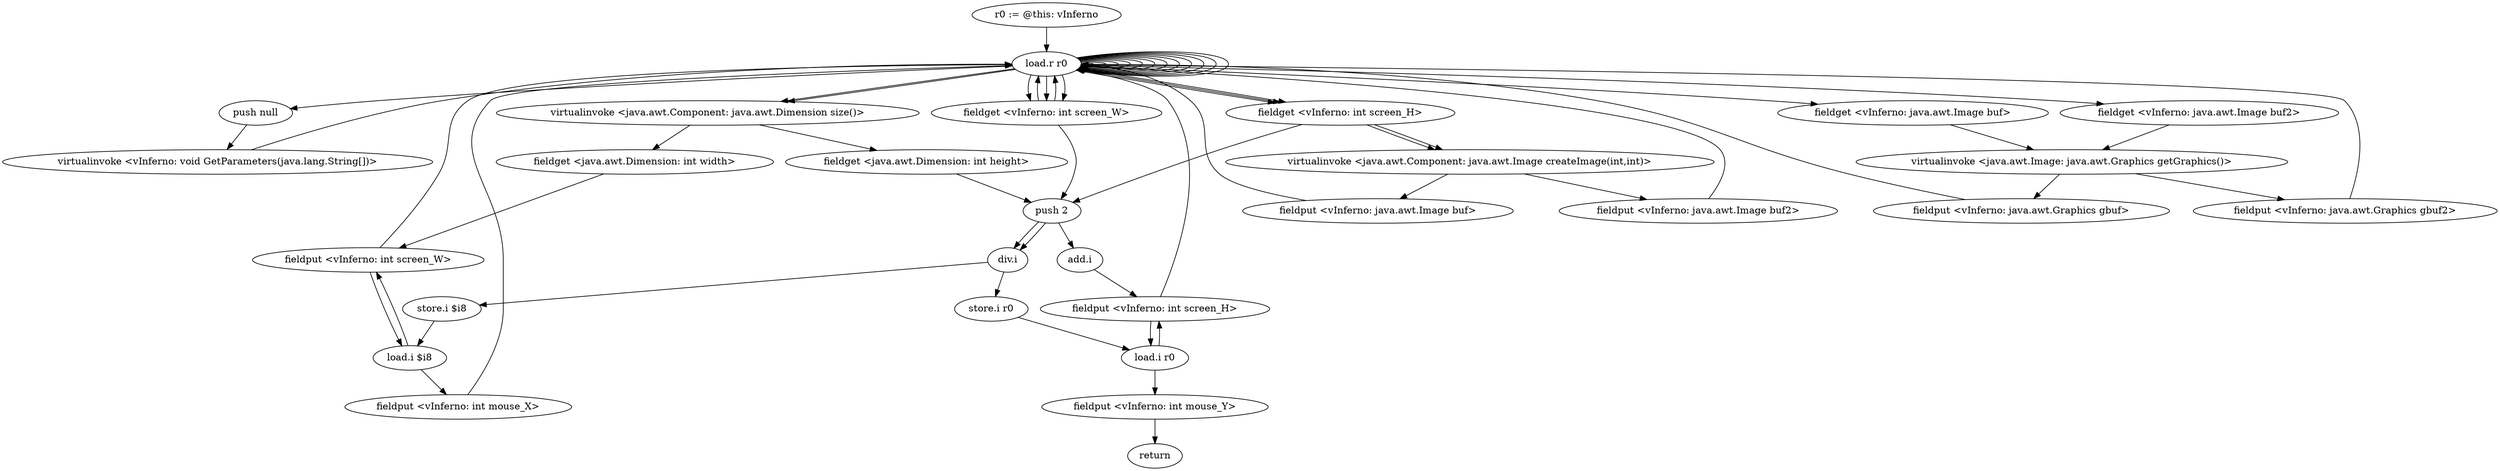 digraph "" {
    "r0 := @this: vInferno"
    "load.r r0"
    "r0 := @this: vInferno"->"load.r r0";
    "push null"
    "load.r r0"->"push null";
    "virtualinvoke <vInferno: void GetParameters(java.lang.String[])>"
    "push null"->"virtualinvoke <vInferno: void GetParameters(java.lang.String[])>";
    "virtualinvoke <vInferno: void GetParameters(java.lang.String[])>"->"load.r r0";
    "load.r r0"->"load.r r0";
    "virtualinvoke <java.awt.Component: java.awt.Dimension size()>"
    "load.r r0"->"virtualinvoke <java.awt.Component: java.awt.Dimension size()>";
    "fieldget <java.awt.Dimension: int width>"
    "virtualinvoke <java.awt.Component: java.awt.Dimension size()>"->"fieldget <java.awt.Dimension: int width>";
    "fieldput <vInferno: int screen_W>"
    "fieldget <java.awt.Dimension: int width>"->"fieldput <vInferno: int screen_W>";
    "fieldput <vInferno: int screen_W>"->"load.r r0";
    "load.r r0"->"load.r r0";
    "load.r r0"->"virtualinvoke <java.awt.Component: java.awt.Dimension size()>";
    "fieldget <java.awt.Dimension: int height>"
    "virtualinvoke <java.awt.Component: java.awt.Dimension size()>"->"fieldget <java.awt.Dimension: int height>";
    "push 2"
    "fieldget <java.awt.Dimension: int height>"->"push 2";
    "add.i"
    "push 2"->"add.i";
    "fieldput <vInferno: int screen_H>"
    "add.i"->"fieldput <vInferno: int screen_H>";
    "fieldput <vInferno: int screen_H>"->"load.r r0";
    "load.r r0"->"load.r r0";
    "load.r r0"->"load.r r0";
    "fieldget <vInferno: int screen_W>"
    "load.r r0"->"fieldget <vInferno: int screen_W>";
    "fieldget <vInferno: int screen_W>"->"load.r r0";
    "fieldget <vInferno: int screen_H>"
    "load.r r0"->"fieldget <vInferno: int screen_H>";
    "virtualinvoke <java.awt.Component: java.awt.Image createImage(int,int)>"
    "fieldget <vInferno: int screen_H>"->"virtualinvoke <java.awt.Component: java.awt.Image createImage(int,int)>";
    "fieldput <vInferno: java.awt.Image buf>"
    "virtualinvoke <java.awt.Component: java.awt.Image createImage(int,int)>"->"fieldput <vInferno: java.awt.Image buf>";
    "fieldput <vInferno: java.awt.Image buf>"->"load.r r0";
    "load.r r0"->"load.r r0";
    "load.r r0"->"load.r r0";
    "load.r r0"->"fieldget <vInferno: int screen_W>";
    "fieldget <vInferno: int screen_W>"->"load.r r0";
    "load.r r0"->"fieldget <vInferno: int screen_H>";
    "fieldget <vInferno: int screen_H>"->"virtualinvoke <java.awt.Component: java.awt.Image createImage(int,int)>";
    "fieldput <vInferno: java.awt.Image buf2>"
    "virtualinvoke <java.awt.Component: java.awt.Image createImage(int,int)>"->"fieldput <vInferno: java.awt.Image buf2>";
    "fieldput <vInferno: java.awt.Image buf2>"->"load.r r0";
    "load.r r0"->"load.r r0";
    "fieldget <vInferno: java.awt.Image buf>"
    "load.r r0"->"fieldget <vInferno: java.awt.Image buf>";
    "virtualinvoke <java.awt.Image: java.awt.Graphics getGraphics()>"
    "fieldget <vInferno: java.awt.Image buf>"->"virtualinvoke <java.awt.Image: java.awt.Graphics getGraphics()>";
    "fieldput <vInferno: java.awt.Graphics gbuf>"
    "virtualinvoke <java.awt.Image: java.awt.Graphics getGraphics()>"->"fieldput <vInferno: java.awt.Graphics gbuf>";
    "fieldput <vInferno: java.awt.Graphics gbuf>"->"load.r r0";
    "load.r r0"->"load.r r0";
    "fieldget <vInferno: java.awt.Image buf2>"
    "load.r r0"->"fieldget <vInferno: java.awt.Image buf2>";
    "fieldget <vInferno: java.awt.Image buf2>"->"virtualinvoke <java.awt.Image: java.awt.Graphics getGraphics()>";
    "fieldput <vInferno: java.awt.Graphics gbuf2>"
    "virtualinvoke <java.awt.Image: java.awt.Graphics getGraphics()>"->"fieldput <vInferno: java.awt.Graphics gbuf2>";
    "fieldput <vInferno: java.awt.Graphics gbuf2>"->"load.r r0";
    "load.r r0"->"load.r r0";
    "load.r r0"->"load.r r0";
    "load.r r0"->"fieldget <vInferno: int screen_W>";
    "fieldget <vInferno: int screen_W>"->"push 2";
    "div.i"
    "push 2"->"div.i";
    "store.i $i8"
    "div.i"->"store.i $i8";
    "load.i $i8"
    "store.i $i8"->"load.i $i8";
    "load.i $i8"->"fieldput <vInferno: int screen_W>";
    "fieldput <vInferno: int screen_W>"->"load.i $i8";
    "fieldput <vInferno: int mouse_X>"
    "load.i $i8"->"fieldput <vInferno: int mouse_X>";
    "fieldput <vInferno: int mouse_X>"->"load.r r0";
    "load.r r0"->"load.r r0";
    "load.r r0"->"load.r r0";
    "load.r r0"->"fieldget <vInferno: int screen_H>";
    "fieldget <vInferno: int screen_H>"->"push 2";
    "push 2"->"div.i";
    "store.i r0"
    "div.i"->"store.i r0";
    "load.i r0"
    "store.i r0"->"load.i r0";
    "load.i r0"->"fieldput <vInferno: int screen_H>";
    "fieldput <vInferno: int screen_H>"->"load.i r0";
    "fieldput <vInferno: int mouse_Y>"
    "load.i r0"->"fieldput <vInferno: int mouse_Y>";
    "return"
    "fieldput <vInferno: int mouse_Y>"->"return";
}
